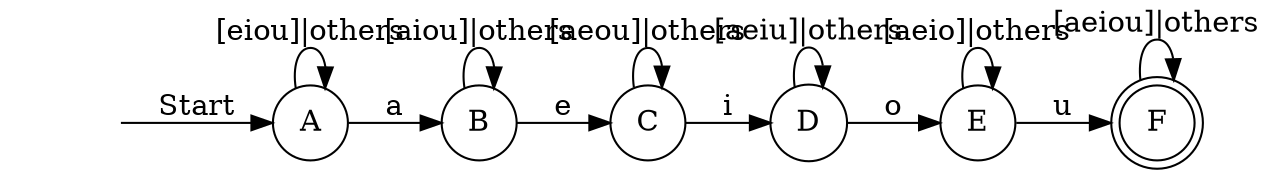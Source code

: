 digraph {
    node[shape="circle"];
    rankdir="LR";
    S[shape="none",label=""];
    F[shape="doublecircle"]
    S -> A [label="Start"];
    A -> A [label="[eiou]|others"]
    A -> B [label="a"];
    B -> B [label="[aiou]|others"];
    B -> C [label="e"];
    C -> C [label="[aeou]|others"];
    C -> D [label="i"];
    D -> D [label="[aeiu]|others"];
    D -> E [label="o"];
    E -> E [label="[aeio]|others"];
    E -> F [label="u"];
    F -> F [label="[aeiou]|others"]
}